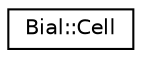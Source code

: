 digraph "Graphical Class Hierarchy"
{
  edge [fontname="Helvetica",fontsize="10",labelfontname="Helvetica",labelfontsize="10"];
  node [fontname="Helvetica",fontsize="10",shape=record];
  rankdir="LR";
  Node1 [label="Bial::Cell",height=0.2,width=0.4,color="black", fillcolor="white", style="filled",URL="$class_bial_1_1_cell.html",tooltip="The Cell class is used in MarchingCubes algorithm to describe a single marching cube data..."];
}
